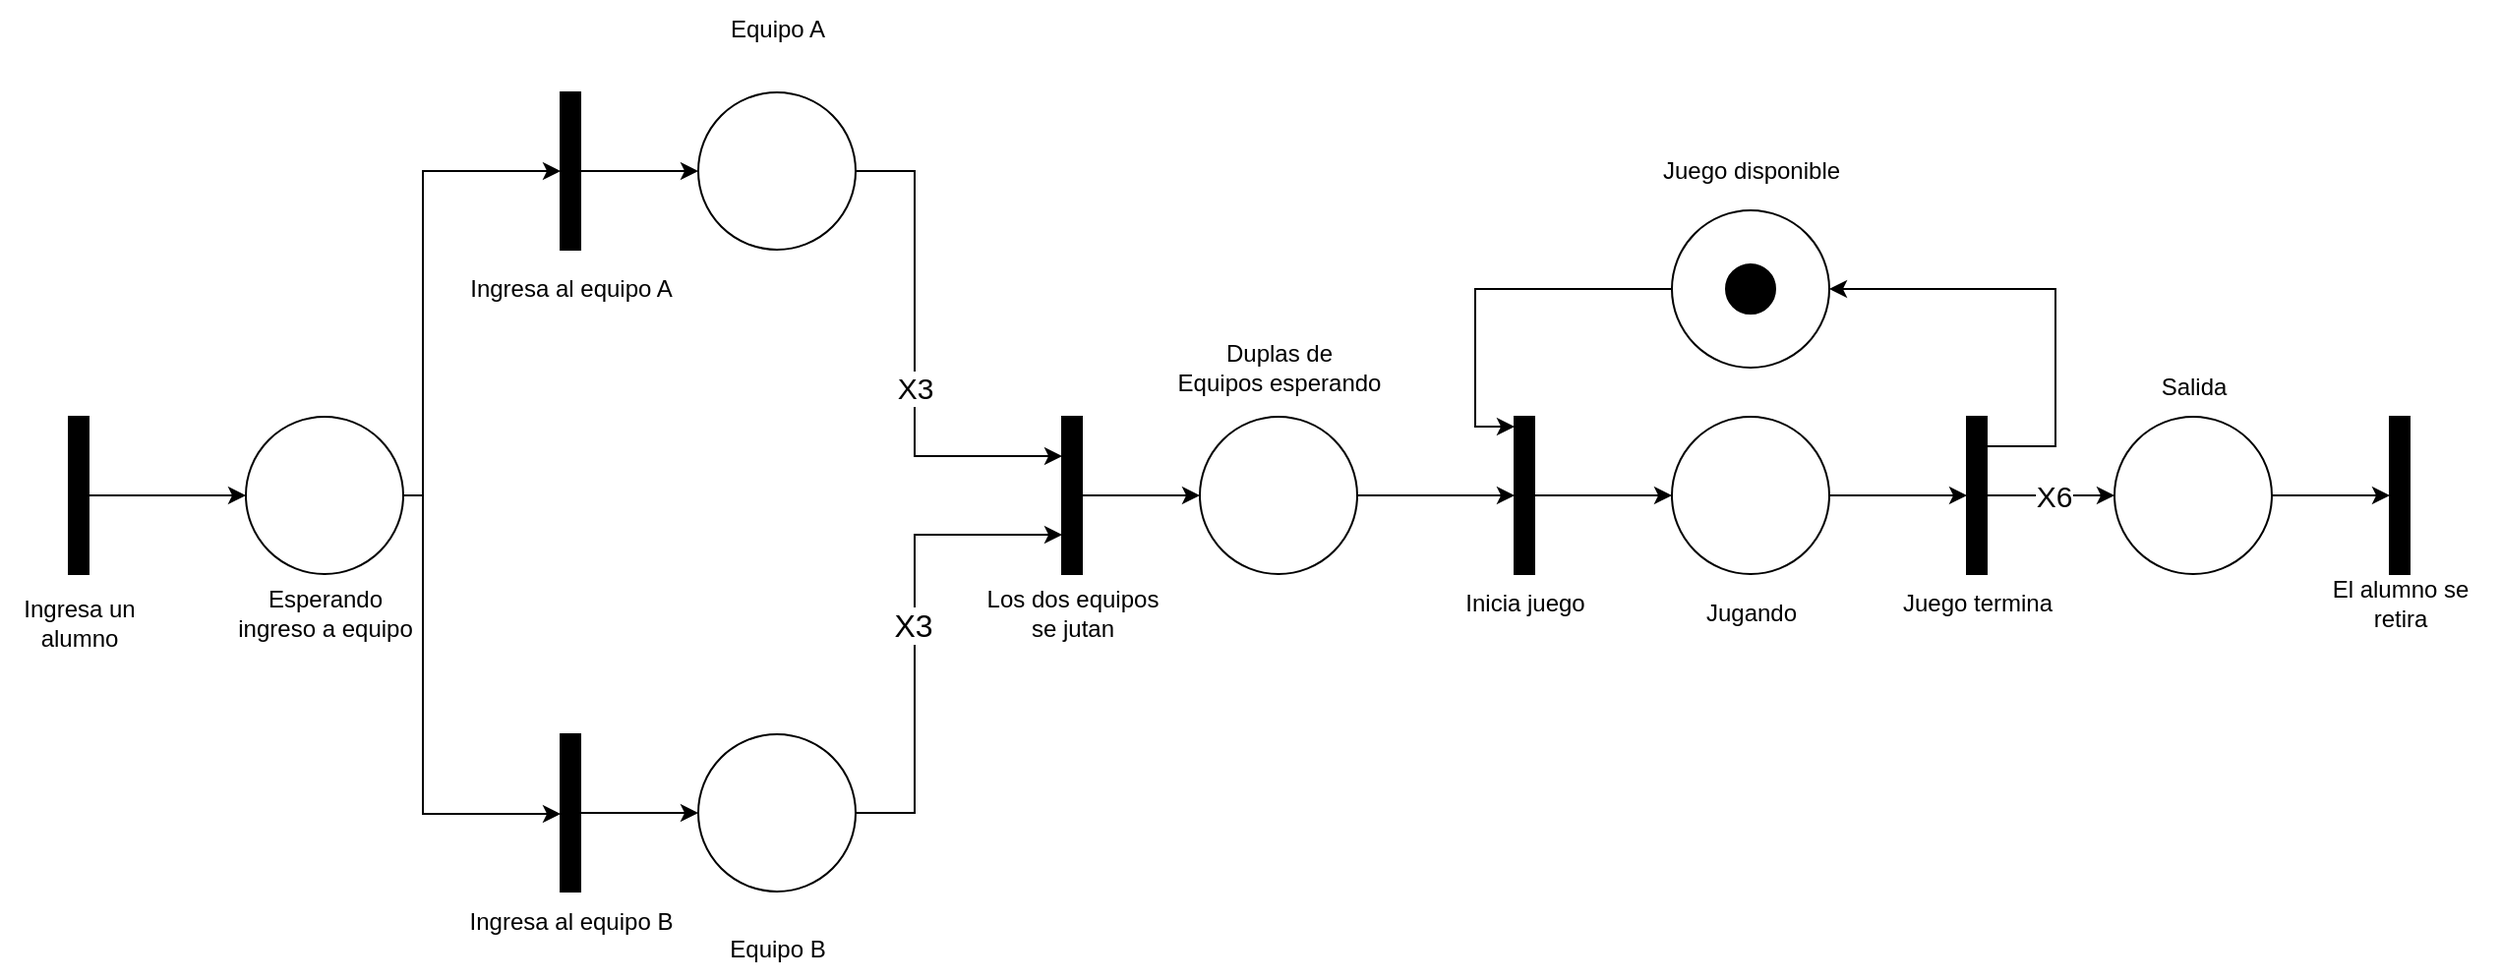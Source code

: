 <mxfile version="24.8.3">
  <diagram name="Page-1" id="eO9vHYR5wrCsHQC7_HXt">
    <mxGraphModel dx="1793" dy="966" grid="1" gridSize="10" guides="1" tooltips="1" connect="1" arrows="1" fold="1" page="1" pageScale="1" pageWidth="1400" pageHeight="850" math="0" shadow="0">
      <root>
        <mxCell id="0" />
        <mxCell id="1" parent="0" />
        <mxCell id="z4uRMzGMCU2NcsfbkQSE-74" style="edgeStyle=orthogonalEdgeStyle;rounded=0;orthogonalLoop=1;jettySize=auto;html=1;" edge="1" parent="1" source="z4uRMzGMCU2NcsfbkQSE-2" target="z4uRMzGMCU2NcsfbkQSE-23">
          <mxGeometry relative="1" as="geometry">
            <Array as="points">
              <mxPoint x="513" y="207" />
              <mxPoint x="513" y="352" />
            </Array>
          </mxGeometry>
        </mxCell>
        <mxCell id="z4uRMzGMCU2NcsfbkQSE-75" value="&lt;font style=&quot;font-size: 15px;&quot;&gt;X3&lt;/font&gt;" style="edgeLabel;html=1;align=center;verticalAlign=middle;resizable=0;points=[];fontSize=15;" vertex="1" connectable="0" parent="z4uRMzGMCU2NcsfbkQSE-74">
          <mxGeometry x="0.149" y="-2" relative="1" as="geometry">
            <mxPoint x="2" y="-4" as="offset" />
          </mxGeometry>
        </mxCell>
        <mxCell id="z4uRMzGMCU2NcsfbkQSE-2" value="" style="ellipse;whiteSpace=wrap;html=1;aspect=fixed;" vertex="1" parent="1">
          <mxGeometry x="403" y="167" width="80" height="80" as="geometry" />
        </mxCell>
        <mxCell id="z4uRMzGMCU2NcsfbkQSE-15" value="" style="edgeStyle=orthogonalEdgeStyle;rounded=0;orthogonalLoop=1;jettySize=auto;html=1;" edge="1" parent="1" source="z4uRMzGMCU2NcsfbkQSE-11" target="z4uRMzGMCU2NcsfbkQSE-12">
          <mxGeometry relative="1" as="geometry" />
        </mxCell>
        <mxCell id="z4uRMzGMCU2NcsfbkQSE-11" value="" style="ellipse;whiteSpace=wrap;html=1;aspect=fixed;" vertex="1" parent="1">
          <mxGeometry x="658" y="332" width="80" height="80" as="geometry" />
        </mxCell>
        <mxCell id="z4uRMzGMCU2NcsfbkQSE-16" value="" style="edgeStyle=orthogonalEdgeStyle;rounded=0;orthogonalLoop=1;jettySize=auto;html=1;curved=0;" edge="1" parent="1" source="z4uRMzGMCU2NcsfbkQSE-12" target="z4uRMzGMCU2NcsfbkQSE-14">
          <mxGeometry relative="1" as="geometry" />
        </mxCell>
        <mxCell id="z4uRMzGMCU2NcsfbkQSE-12" value="" style="html=1;points=[[0,0,0,0,5],[0,1,0,0,-5],[1,0,0,0,5],[1,1,0,0,-5]];perimeter=orthogonalPerimeter;outlineConnect=0;targetShapes=umlLifeline;portConstraint=eastwest;newEdgeStyle={&quot;curved&quot;:0,&quot;rounded&quot;:0};fillColor=#000000;" vertex="1" parent="1">
          <mxGeometry x="818" y="332" width="10" height="80" as="geometry" />
        </mxCell>
        <mxCell id="z4uRMzGMCU2NcsfbkQSE-18" value="" style="edgeStyle=orthogonalEdgeStyle;rounded=0;orthogonalLoop=1;jettySize=auto;html=1;" edge="1" parent="1" source="z4uRMzGMCU2NcsfbkQSE-14" target="z4uRMzGMCU2NcsfbkQSE-17">
          <mxGeometry relative="1" as="geometry" />
        </mxCell>
        <mxCell id="z4uRMzGMCU2NcsfbkQSE-14" value="" style="ellipse;whiteSpace=wrap;html=1;aspect=fixed;" vertex="1" parent="1">
          <mxGeometry x="898" y="332" width="80" height="80" as="geometry" />
        </mxCell>
        <mxCell id="z4uRMzGMCU2NcsfbkQSE-33" style="edgeStyle=orthogonalEdgeStyle;rounded=0;orthogonalLoop=1;jettySize=auto;html=1;curved=0;entryX=1;entryY=0.5;entryDx=0;entryDy=0;" edge="1" parent="1" source="z4uRMzGMCU2NcsfbkQSE-17" target="z4uRMzGMCU2NcsfbkQSE-32">
          <mxGeometry relative="1" as="geometry">
            <Array as="points">
              <mxPoint x="1093" y="347" />
              <mxPoint x="1093" y="267" />
            </Array>
          </mxGeometry>
        </mxCell>
        <mxCell id="z4uRMzGMCU2NcsfbkQSE-38" value="" style="edgeStyle=orthogonalEdgeStyle;rounded=0;orthogonalLoop=1;jettySize=auto;html=1;curved=0;" edge="1" parent="1" source="z4uRMzGMCU2NcsfbkQSE-17" target="z4uRMzGMCU2NcsfbkQSE-36">
          <mxGeometry relative="1" as="geometry" />
        </mxCell>
        <mxCell id="z4uRMzGMCU2NcsfbkQSE-78" value="X6" style="edgeLabel;html=1;align=center;verticalAlign=middle;resizable=0;points=[];fontSize=15;" vertex="1" connectable="0" parent="z4uRMzGMCU2NcsfbkQSE-38">
          <mxGeometry x="0.042" y="-2" relative="1" as="geometry">
            <mxPoint y="-2" as="offset" />
          </mxGeometry>
        </mxCell>
        <mxCell id="z4uRMzGMCU2NcsfbkQSE-17" value="" style="html=1;points=[[0,0,0,0,5],[0,1,0,0,-5],[1,0,0,0,5],[1,1,0,0,-5]];perimeter=orthogonalPerimeter;outlineConnect=0;targetShapes=umlLifeline;portConstraint=eastwest;newEdgeStyle={&quot;curved&quot;:0,&quot;rounded&quot;:0};fillColor=#000000;" vertex="1" parent="1">
          <mxGeometry x="1048" y="332" width="10" height="80" as="geometry" />
        </mxCell>
        <mxCell id="z4uRMzGMCU2NcsfbkQSE-72" style="edgeStyle=orthogonalEdgeStyle;rounded=0;orthogonalLoop=1;jettySize=auto;html=1;" edge="1" parent="1" source="z4uRMzGMCU2NcsfbkQSE-22" target="z4uRMzGMCU2NcsfbkQSE-23">
          <mxGeometry relative="1" as="geometry">
            <Array as="points">
              <mxPoint x="513" y="533" />
              <mxPoint x="513" y="392" />
            </Array>
          </mxGeometry>
        </mxCell>
        <mxCell id="z4uRMzGMCU2NcsfbkQSE-73" value="X3" style="edgeLabel;html=1;align=center;verticalAlign=middle;resizable=0;points=[];fontSize=16;" vertex="1" connectable="0" parent="z4uRMzGMCU2NcsfbkQSE-72">
          <mxGeometry x="0.023" y="1" relative="1" as="geometry">
            <mxPoint as="offset" />
          </mxGeometry>
        </mxCell>
        <mxCell id="z4uRMzGMCU2NcsfbkQSE-22" value="" style="ellipse;whiteSpace=wrap;html=1;aspect=fixed;" vertex="1" parent="1">
          <mxGeometry x="403" y="493.5" width="80" height="80" as="geometry" />
        </mxCell>
        <mxCell id="z4uRMzGMCU2NcsfbkQSE-50" value="" style="edgeStyle=orthogonalEdgeStyle;rounded=0;orthogonalLoop=1;jettySize=auto;html=1;curved=0;" edge="1" parent="1" source="z4uRMzGMCU2NcsfbkQSE-23" target="z4uRMzGMCU2NcsfbkQSE-11">
          <mxGeometry relative="1" as="geometry" />
        </mxCell>
        <mxCell id="z4uRMzGMCU2NcsfbkQSE-23" value="" style="html=1;points=[[0,0,0,0,5],[0,1,0,0,-5],[1,0,0,0,5],[1,1,0,0,-5]];perimeter=orthogonalPerimeter;outlineConnect=0;targetShapes=umlLifeline;portConstraint=eastwest;newEdgeStyle={&quot;curved&quot;:0,&quot;rounded&quot;:0};fillColor=#000000;" vertex="1" parent="1">
          <mxGeometry x="588" y="332" width="10" height="80" as="geometry" />
        </mxCell>
        <mxCell id="z4uRMzGMCU2NcsfbkQSE-31" value="Equipo A" style="text;html=1;align=center;verticalAlign=middle;resizable=0;points=[];autosize=1;strokeColor=none;fillColor=none;" vertex="1" parent="1">
          <mxGeometry x="408" y="120" width="70" height="30" as="geometry" />
        </mxCell>
        <mxCell id="z4uRMzGMCU2NcsfbkQSE-32" value="" style="ellipse;whiteSpace=wrap;html=1;aspect=fixed;" vertex="1" parent="1">
          <mxGeometry x="898" y="227" width="80" height="80" as="geometry" />
        </mxCell>
        <mxCell id="z4uRMzGMCU2NcsfbkQSE-34" style="edgeStyle=orthogonalEdgeStyle;rounded=0;orthogonalLoop=1;jettySize=auto;html=1;entryX=0;entryY=0;entryDx=0;entryDy=5;entryPerimeter=0;" edge="1" parent="1" source="z4uRMzGMCU2NcsfbkQSE-32" target="z4uRMzGMCU2NcsfbkQSE-12">
          <mxGeometry relative="1" as="geometry">
            <Array as="points">
              <mxPoint x="798" y="267" />
              <mxPoint x="798" y="337" />
            </Array>
          </mxGeometry>
        </mxCell>
        <mxCell id="z4uRMzGMCU2NcsfbkQSE-35" value="" style="ellipse;whiteSpace=wrap;html=1;aspect=fixed;fillColor=#000000;" vertex="1" parent="1">
          <mxGeometry x="925.5" y="254.5" width="25" height="25" as="geometry" />
        </mxCell>
        <mxCell id="z4uRMzGMCU2NcsfbkQSE-39" value="" style="edgeStyle=orthogonalEdgeStyle;rounded=0;orthogonalLoop=1;jettySize=auto;html=1;" edge="1" parent="1" source="z4uRMzGMCU2NcsfbkQSE-36" target="z4uRMzGMCU2NcsfbkQSE-37">
          <mxGeometry relative="1" as="geometry" />
        </mxCell>
        <mxCell id="z4uRMzGMCU2NcsfbkQSE-36" value="" style="ellipse;whiteSpace=wrap;html=1;aspect=fixed;" vertex="1" parent="1">
          <mxGeometry x="1123" y="332" width="80" height="80" as="geometry" />
        </mxCell>
        <mxCell id="z4uRMzGMCU2NcsfbkQSE-37" value="" style="html=1;points=[[0,0,0,0,5],[0,1,0,0,-5],[1,0,0,0,5],[1,1,0,0,-5]];perimeter=orthogonalPerimeter;outlineConnect=0;targetShapes=umlLifeline;portConstraint=eastwest;newEdgeStyle={&quot;curved&quot;:0,&quot;rounded&quot;:0};fillColor=#000000;" vertex="1" parent="1">
          <mxGeometry x="1263" y="332" width="10" height="80" as="geometry" />
        </mxCell>
        <mxCell id="z4uRMzGMCU2NcsfbkQSE-53" value="Equipo B" style="text;html=1;align=center;verticalAlign=middle;resizable=0;points=[];autosize=1;strokeColor=none;fillColor=none;" vertex="1" parent="1">
          <mxGeometry x="408" y="587.5" width="70" height="30" as="geometry" />
        </mxCell>
        <mxCell id="z4uRMzGMCU2NcsfbkQSE-54" value="&lt;div&gt;Los dos equipos&lt;/div&gt;&lt;div&gt;se jutan&lt;br&gt;&lt;/div&gt;" style="text;html=1;align=center;verticalAlign=middle;resizable=0;points=[];autosize=1;strokeColor=none;fillColor=none;" vertex="1" parent="1">
          <mxGeometry x="533" y="412" width="120" height="40" as="geometry" />
        </mxCell>
        <mxCell id="z4uRMzGMCU2NcsfbkQSE-55" value="&lt;div&gt;Duplas de&lt;/div&gt;&lt;div&gt;Equipos esperando&lt;/div&gt;" style="text;html=1;align=center;verticalAlign=middle;resizable=0;points=[];autosize=1;strokeColor=none;fillColor=none;" vertex="1" parent="1">
          <mxGeometry x="633" y="287" width="130" height="40" as="geometry" />
        </mxCell>
        <mxCell id="z4uRMzGMCU2NcsfbkQSE-56" value="Inicia juego" style="text;html=1;align=center;verticalAlign=middle;resizable=0;points=[];autosize=1;strokeColor=none;fillColor=none;" vertex="1" parent="1">
          <mxGeometry x="778" y="412" width="90" height="30" as="geometry" />
        </mxCell>
        <mxCell id="z4uRMzGMCU2NcsfbkQSE-57" value="Jugando" style="text;html=1;align=center;verticalAlign=middle;resizable=0;points=[];autosize=1;strokeColor=none;fillColor=none;" vertex="1" parent="1">
          <mxGeometry x="903" y="417" width="70" height="30" as="geometry" />
        </mxCell>
        <mxCell id="z4uRMzGMCU2NcsfbkQSE-58" value="Juego termina" style="text;html=1;align=center;verticalAlign=middle;resizable=0;points=[];autosize=1;strokeColor=none;fillColor=none;" vertex="1" parent="1">
          <mxGeometry x="1003" y="412" width="100" height="30" as="geometry" />
        </mxCell>
        <mxCell id="z4uRMzGMCU2NcsfbkQSE-59" value="Juego disponible" style="text;html=1;align=center;verticalAlign=middle;resizable=0;points=[];autosize=1;strokeColor=none;fillColor=none;" vertex="1" parent="1">
          <mxGeometry x="878" y="192" width="120" height="30" as="geometry" />
        </mxCell>
        <mxCell id="z4uRMzGMCU2NcsfbkQSE-60" value="Salida" style="text;html=1;align=center;verticalAlign=middle;resizable=0;points=[];autosize=1;strokeColor=none;fillColor=none;" vertex="1" parent="1">
          <mxGeometry x="1133" y="302" width="60" height="30" as="geometry" />
        </mxCell>
        <mxCell id="z4uRMzGMCU2NcsfbkQSE-61" value="&lt;div&gt;El alumno se&lt;/div&gt;&lt;div&gt;retira&lt;br&gt;&lt;/div&gt;" style="text;html=1;align=center;verticalAlign=middle;resizable=0;points=[];autosize=1;strokeColor=none;fillColor=none;" vertex="1" parent="1">
          <mxGeometry x="1218" y="407" width="100" height="40" as="geometry" />
        </mxCell>
        <mxCell id="z4uRMzGMCU2NcsfbkQSE-67" value="" style="edgeStyle=orthogonalEdgeStyle;rounded=0;orthogonalLoop=1;jettySize=auto;html=1;curved=0;" edge="1" parent="1" source="z4uRMzGMCU2NcsfbkQSE-63" target="z4uRMzGMCU2NcsfbkQSE-64">
          <mxGeometry relative="1" as="geometry" />
        </mxCell>
        <mxCell id="z4uRMzGMCU2NcsfbkQSE-63" value="" style="html=1;points=[[0,0,0,0,5],[0,1,0,0,-5],[1,0,0,0,5],[1,1,0,0,-5]];perimeter=orthogonalPerimeter;outlineConnect=0;targetShapes=umlLifeline;portConstraint=eastwest;newEdgeStyle={&quot;curved&quot;:0,&quot;rounded&quot;:0};fillColor=#000000;" vertex="1" parent="1">
          <mxGeometry x="83" y="332" width="10" height="80" as="geometry" />
        </mxCell>
        <mxCell id="z4uRMzGMCU2NcsfbkQSE-68" style="edgeStyle=orthogonalEdgeStyle;rounded=0;orthogonalLoop=1;jettySize=auto;html=1;" edge="1" parent="1" source="z4uRMzGMCU2NcsfbkQSE-64" target="z4uRMzGMCU2NcsfbkQSE-66">
          <mxGeometry relative="1" as="geometry">
            <Array as="points">
              <mxPoint x="263" y="372" />
              <mxPoint x="263" y="534" />
            </Array>
          </mxGeometry>
        </mxCell>
        <mxCell id="z4uRMzGMCU2NcsfbkQSE-69" style="edgeStyle=orthogonalEdgeStyle;rounded=0;orthogonalLoop=1;jettySize=auto;html=1;" edge="1" parent="1" source="z4uRMzGMCU2NcsfbkQSE-64" target="z4uRMzGMCU2NcsfbkQSE-65">
          <mxGeometry relative="1" as="geometry">
            <Array as="points">
              <mxPoint x="263" y="372" />
              <mxPoint x="263" y="207" />
            </Array>
          </mxGeometry>
        </mxCell>
        <mxCell id="z4uRMzGMCU2NcsfbkQSE-64" value="" style="ellipse;whiteSpace=wrap;html=1;aspect=fixed;" vertex="1" parent="1">
          <mxGeometry x="173" y="332" width="80" height="80" as="geometry" />
        </mxCell>
        <mxCell id="z4uRMzGMCU2NcsfbkQSE-70" value="" style="edgeStyle=orthogonalEdgeStyle;rounded=0;orthogonalLoop=1;jettySize=auto;html=1;curved=0;" edge="1" parent="1" source="z4uRMzGMCU2NcsfbkQSE-65" target="z4uRMzGMCU2NcsfbkQSE-2">
          <mxGeometry relative="1" as="geometry" />
        </mxCell>
        <mxCell id="z4uRMzGMCU2NcsfbkQSE-65" value="" style="html=1;points=[[0,0,0,0,5],[0,1,0,0,-5],[1,0,0,0,5],[1,1,0,0,-5]];perimeter=orthogonalPerimeter;outlineConnect=0;targetShapes=umlLifeline;portConstraint=eastwest;newEdgeStyle={&quot;curved&quot;:0,&quot;rounded&quot;:0};fillColor=#000000;" vertex="1" parent="1">
          <mxGeometry x="333" y="167" width="10" height="80" as="geometry" />
        </mxCell>
        <mxCell id="z4uRMzGMCU2NcsfbkQSE-71" value="" style="edgeStyle=orthogonalEdgeStyle;rounded=0;orthogonalLoop=1;jettySize=auto;html=1;curved=0;" edge="1" parent="1" source="z4uRMzGMCU2NcsfbkQSE-66" target="z4uRMzGMCU2NcsfbkQSE-22">
          <mxGeometry relative="1" as="geometry" />
        </mxCell>
        <mxCell id="z4uRMzGMCU2NcsfbkQSE-66" value="" style="html=1;points=[[0,0,0,0,5],[0,1,0,0,-5],[1,0,0,0,5],[1,1,0,0,-5]];perimeter=orthogonalPerimeter;outlineConnect=0;targetShapes=umlLifeline;portConstraint=eastwest;newEdgeStyle={&quot;curved&quot;:0,&quot;rounded&quot;:0};fillColor=#000000;" vertex="1" parent="1">
          <mxGeometry x="333" y="493.5" width="10" height="80" as="geometry" />
        </mxCell>
        <mxCell id="z4uRMzGMCU2NcsfbkQSE-79" value="&lt;div&gt;Ingresa un&lt;/div&gt;&lt;div&gt;alumno&lt;br&gt;&lt;/div&gt;" style="text;html=1;align=center;verticalAlign=middle;resizable=0;points=[];autosize=1;strokeColor=none;fillColor=none;" vertex="1" parent="1">
          <mxGeometry x="48" y="417" width="80" height="40" as="geometry" />
        </mxCell>
        <mxCell id="z4uRMzGMCU2NcsfbkQSE-80" value="&lt;div&gt;Esperando&lt;/div&gt;&lt;div&gt;ingreso a equipo&lt;br&gt;&lt;/div&gt;" style="text;html=1;align=center;verticalAlign=middle;resizable=0;points=[];autosize=1;strokeColor=none;fillColor=none;" vertex="1" parent="1">
          <mxGeometry x="153" y="412" width="120" height="40" as="geometry" />
        </mxCell>
        <mxCell id="z4uRMzGMCU2NcsfbkQSE-81" value="Ingresa al equipo A" style="text;html=1;align=center;verticalAlign=middle;resizable=0;points=[];autosize=1;strokeColor=none;fillColor=none;" vertex="1" parent="1">
          <mxGeometry x="273" y="252" width="130" height="30" as="geometry" />
        </mxCell>
        <mxCell id="z4uRMzGMCU2NcsfbkQSE-82" value="Ingresa al equipo B" style="text;html=1;align=center;verticalAlign=middle;resizable=0;points=[];autosize=1;strokeColor=none;fillColor=none;" vertex="1" parent="1">
          <mxGeometry x="273" y="573.5" width="130" height="30" as="geometry" />
        </mxCell>
      </root>
    </mxGraphModel>
  </diagram>
</mxfile>
